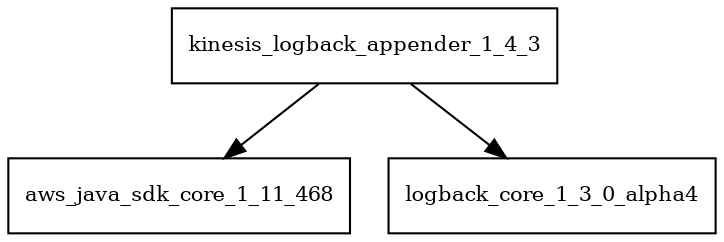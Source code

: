 digraph kinesis_logback_appender_1_4_3_dependencies {
  node [shape = box, fontsize=10.0];
  kinesis_logback_appender_1_4_3 -> aws_java_sdk_core_1_11_468;
  kinesis_logback_appender_1_4_3 -> logback_core_1_3_0_alpha4;
}
